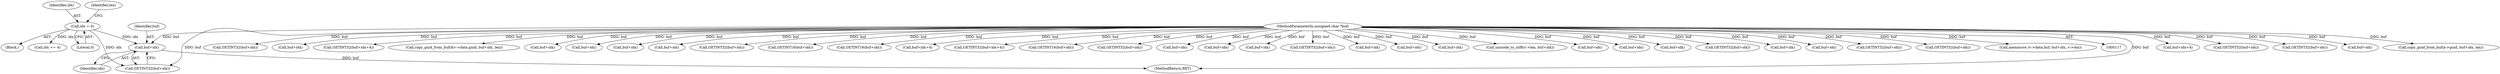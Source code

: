 digraph "0_tnef_1a17af1ed0c791aec44dbdc9eab91218cc1e335a@pointer" {
"1000135" [label="(Call,buf+idx)"];
"1000119" [label="(MethodParameterIn,unsigned char *buf)"];
"1000122" [label="(Call,idx = 0)"];
"1000560" [label="(Call,buf+idx+4)"];
"1000124" [label="(Literal,0)"];
"1000758" [label="(MethodReturn,RET)"];
"1000359" [label="(Call,GETINT32(buf+idx))"];
"1000137" [label="(Identifier,idx)"];
"1000285" [label="(Call,GETINT32(buf+idx))"];
"1000592" [label="(Call,buf+idx)"];
"1000218" [label="(Call,copy_guid_from_buf(a->guid, buf+idx, len))"];
"1000542" [label="(Call,GETINT32(buf+idx))"];
"1000134" [label="(Call,GETINT32(buf+idx))"];
"1000184" [label="(Call,buf+idx)"];
"1000608" [label="(Call,GETINT32(buf+idx+4))"];
"1000627" [label="(Call,copy_guid_from_buf(&v->data.guid, buf+idx, len))"];
"1000706" [label="(Call,buf+idx)"];
"1000123" [label="(Identifier,idx)"];
"1000286" [label="(Call,buf+idx)"];
"1000119" [label="(MethodParameterIn,unsigned char *buf)"];
"1000198" [label="(Call,buf+idx)"];
"1000695" [label="(Call,buf+idx)"];
"1000120" [label="(Block,)"];
"1000489" [label="(Call,GETINT32(buf+idx))"];
"1000129" [label="(Identifier,len)"];
"1000183" [label="(Call,GETINT16(buf+idx))"];
"1000197" [label="(Call,GETINT16(buf+idx))"];
"1000609" [label="(Call,buf+idx+4)"];
"1000144" [label="(Call,idx += 4)"];
"1000559" [label="(Call,GETINT32(buf+idx+4))"];
"1000466" [label="(Call,GETINT16(buf+idx))"];
"1000515" [label="(Call,GETINT32(buf+idx))"];
"1000135" [label="(Call,buf+idx)"];
"1000405" [label="(Call,buf+idx)"];
"1000490" [label="(Call,buf+idx)"];
"1000516" [label="(Call,buf+idx)"];
"1000237" [label="(Call,GETINT32(buf+idx))"];
"1000238" [label="(Call,buf+idx)"];
"1000656" [label="(Call,buf+idx)"];
"1000543" [label="(Call,buf+idx)"];
"1000691" [label="(Call,unicode_to_utf8(v->len, buf+idx))"];
"1000122" [label="(Call,idx = 0)"];
"1000360" [label="(Call,buf+idx)"];
"1000334" [label="(Call,buf+idx)"];
"1000467" [label="(Call,buf+idx)"];
"1000404" [label="(Call,GETINT32(buf+idx))"];
"1000634" [label="(Call,buf+idx)"];
"1000222" [label="(Call,buf+idx)"];
"1000591" [label="(Call,GETINT32(buf+idx))"];
"1000655" [label="(Call,GETINT32(buf+idx))"];
"1000700" [label="(Call,memmove (v->data.buf, buf+idx, v->len))"];
"1000136" [label="(Identifier,buf)"];
"1000135" -> "1000134"  [label="AST: "];
"1000135" -> "1000137"  [label="CFG: "];
"1000136" -> "1000135"  [label="AST: "];
"1000137" -> "1000135"  [label="AST: "];
"1000134" -> "1000135"  [label="CFG: "];
"1000135" -> "1000758"  [label="DDG: buf"];
"1000119" -> "1000135"  [label="DDG: buf"];
"1000122" -> "1000135"  [label="DDG: idx"];
"1000119" -> "1000117"  [label="AST: "];
"1000119" -> "1000758"  [label="DDG: buf"];
"1000119" -> "1000134"  [label="DDG: buf"];
"1000119" -> "1000183"  [label="DDG: buf"];
"1000119" -> "1000184"  [label="DDG: buf"];
"1000119" -> "1000197"  [label="DDG: buf"];
"1000119" -> "1000198"  [label="DDG: buf"];
"1000119" -> "1000218"  [label="DDG: buf"];
"1000119" -> "1000222"  [label="DDG: buf"];
"1000119" -> "1000237"  [label="DDG: buf"];
"1000119" -> "1000238"  [label="DDG: buf"];
"1000119" -> "1000285"  [label="DDG: buf"];
"1000119" -> "1000286"  [label="DDG: buf"];
"1000119" -> "1000334"  [label="DDG: buf"];
"1000119" -> "1000359"  [label="DDG: buf"];
"1000119" -> "1000360"  [label="DDG: buf"];
"1000119" -> "1000404"  [label="DDG: buf"];
"1000119" -> "1000405"  [label="DDG: buf"];
"1000119" -> "1000466"  [label="DDG: buf"];
"1000119" -> "1000467"  [label="DDG: buf"];
"1000119" -> "1000489"  [label="DDG: buf"];
"1000119" -> "1000490"  [label="DDG: buf"];
"1000119" -> "1000515"  [label="DDG: buf"];
"1000119" -> "1000516"  [label="DDG: buf"];
"1000119" -> "1000542"  [label="DDG: buf"];
"1000119" -> "1000543"  [label="DDG: buf"];
"1000119" -> "1000559"  [label="DDG: buf"];
"1000119" -> "1000560"  [label="DDG: buf"];
"1000119" -> "1000591"  [label="DDG: buf"];
"1000119" -> "1000592"  [label="DDG: buf"];
"1000119" -> "1000608"  [label="DDG: buf"];
"1000119" -> "1000609"  [label="DDG: buf"];
"1000119" -> "1000627"  [label="DDG: buf"];
"1000119" -> "1000634"  [label="DDG: buf"];
"1000119" -> "1000655"  [label="DDG: buf"];
"1000119" -> "1000656"  [label="DDG: buf"];
"1000119" -> "1000691"  [label="DDG: buf"];
"1000119" -> "1000695"  [label="DDG: buf"];
"1000119" -> "1000700"  [label="DDG: buf"];
"1000119" -> "1000706"  [label="DDG: buf"];
"1000122" -> "1000120"  [label="AST: "];
"1000122" -> "1000124"  [label="CFG: "];
"1000123" -> "1000122"  [label="AST: "];
"1000124" -> "1000122"  [label="AST: "];
"1000129" -> "1000122"  [label="CFG: "];
"1000122" -> "1000134"  [label="DDG: idx"];
"1000122" -> "1000144"  [label="DDG: idx"];
}
